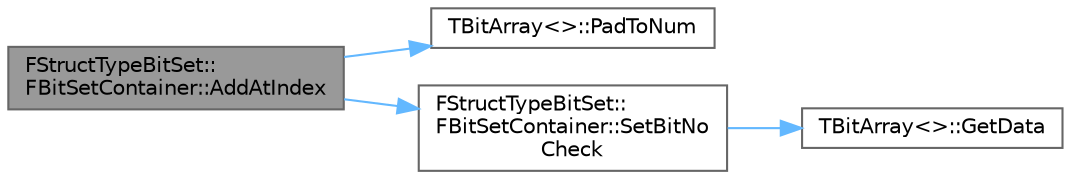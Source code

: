 digraph "FStructTypeBitSet::FBitSetContainer::AddAtIndex"
{
 // INTERACTIVE_SVG=YES
 // LATEX_PDF_SIZE
  bgcolor="transparent";
  edge [fontname=Helvetica,fontsize=10,labelfontname=Helvetica,labelfontsize=10];
  node [fontname=Helvetica,fontsize=10,shape=box,height=0.2,width=0.4];
  rankdir="LR";
  Node1 [id="Node000001",label="FStructTypeBitSet::\lFBitSetContainer::AddAtIndex",height=0.2,width=0.4,color="gray40", fillcolor="grey60", style="filled", fontcolor="black",tooltip="Adds a bit at the specified index."];
  Node1 -> Node2 [id="edge1_Node000001_Node000002",color="steelblue1",style="solid",tooltip=" "];
  Node2 [id="Node000002",label="TBitArray\<\>::PadToNum",height=0.2,width=0.4,color="grey40", fillcolor="white", style="filled",URL="$d5/d67/classTBitArray.html#a7ad8fc1cb736847936ce6f7e4bc4e965",tooltip=" "];
  Node1 -> Node3 [id="edge2_Node000001_Node000003",color="steelblue1",style="solid",tooltip=" "];
  Node3 [id="Node000003",label="FStructTypeBitSet::\lFBitSetContainer::SetBitNo\lCheck",height=0.2,width=0.4,color="grey40", fillcolor="white", style="filled",URL="$d6/daa/structFStructTypeBitSet_1_1FBitSetContainer.html#a445ab1b2c43b11b496dcaa229fb8ecde",tooltip="Directly sets a bit without boundary checks for improved performance."];
  Node3 -> Node4 [id="edge3_Node000003_Node000004",color="steelblue1",style="solid",tooltip=" "];
  Node4 [id="Node000004",label="TBitArray\<\>::GetData",height=0.2,width=0.4,color="grey40", fillcolor="white", style="filled",URL="$d5/d67/classTBitArray.html#afe6d50caa011fa57ebdd2c5fac43c573",tooltip=" "];
}
